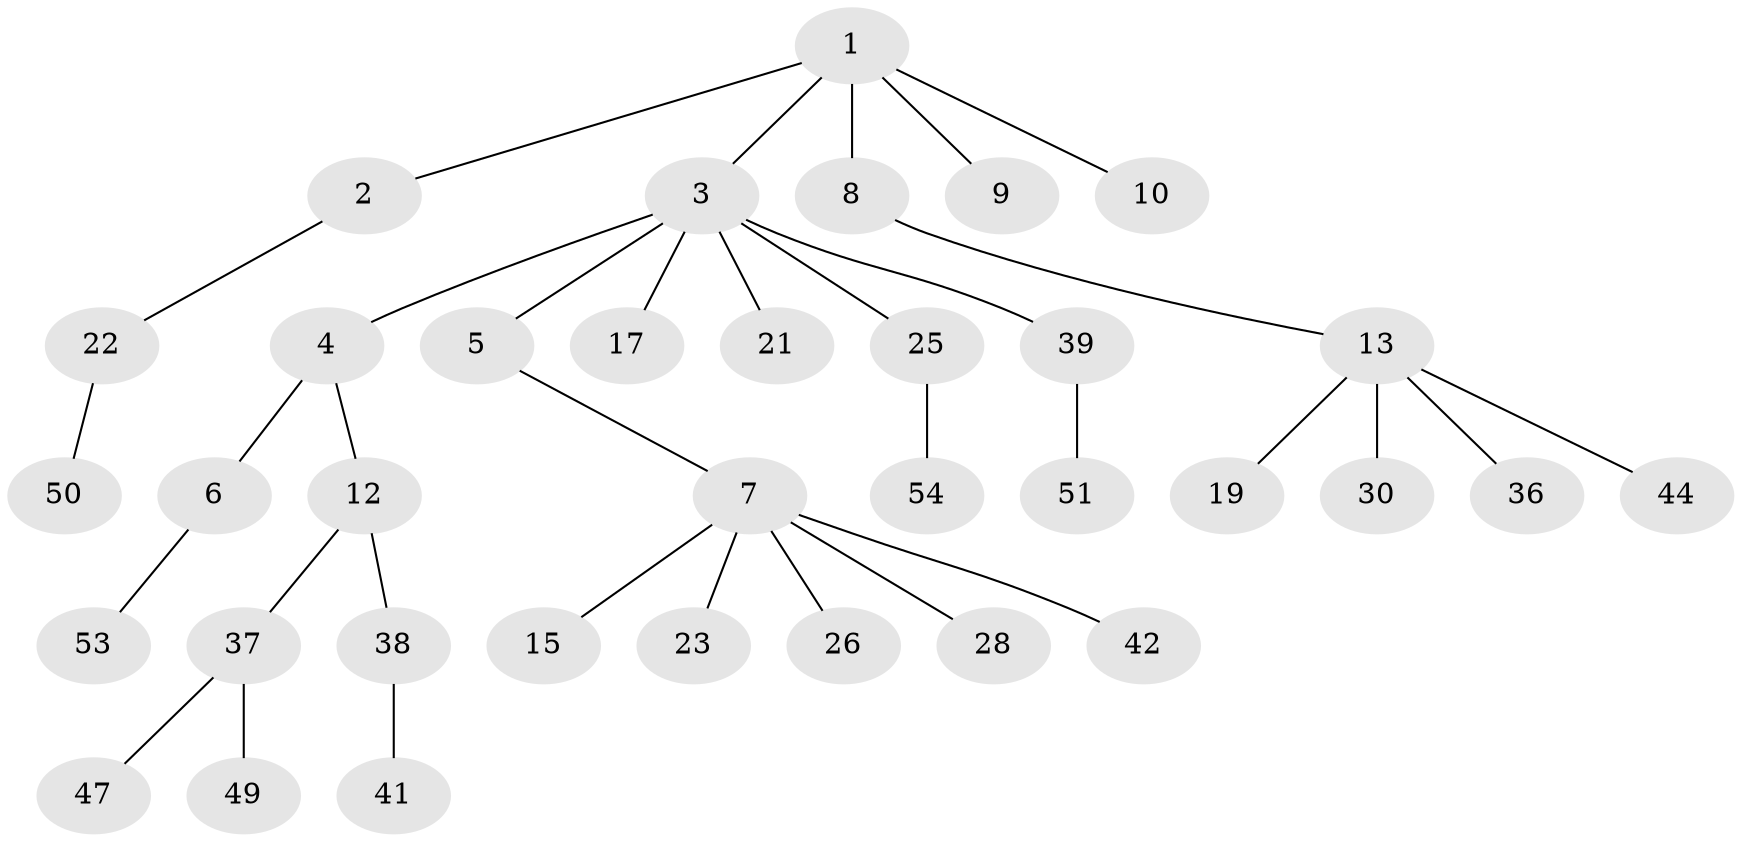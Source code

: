 // original degree distribution, {6: 0.018518518518518517, 3: 0.1111111111111111, 4: 0.1111111111111111, 2: 0.24074074074074073, 5: 0.018518518518518517, 1: 0.5}
// Generated by graph-tools (version 1.1) at 2025/11/02/27/25 16:11:27]
// undirected, 35 vertices, 34 edges
graph export_dot {
graph [start="1"]
  node [color=gray90,style=filled];
  1 [super="+20"];
  2 [super="+24"];
  3 [super="+11"];
  4 [super="+33"];
  5;
  6 [super="+35"];
  7 [super="+14"];
  8 [super="+18"];
  9 [super="+32"];
  10 [super="+40"];
  12 [super="+29"];
  13 [super="+16"];
  15 [super="+34"];
  17;
  19;
  21;
  22 [super="+46"];
  23 [super="+27"];
  25;
  26 [super="+31"];
  28;
  30 [super="+52"];
  36;
  37 [super="+45"];
  38 [super="+48"];
  39 [super="+43"];
  41;
  42;
  44;
  47;
  49;
  50;
  51;
  53;
  54;
  1 -- 2;
  1 -- 3;
  1 -- 8;
  1 -- 9;
  1 -- 10;
  2 -- 22;
  3 -- 4;
  3 -- 5;
  3 -- 17;
  3 -- 21;
  3 -- 39;
  3 -- 25;
  4 -- 6;
  4 -- 12;
  5 -- 7;
  6 -- 53;
  7 -- 15;
  7 -- 26;
  7 -- 42;
  7 -- 28;
  7 -- 23;
  8 -- 13;
  12 -- 38;
  12 -- 37;
  13 -- 30;
  13 -- 44;
  13 -- 19;
  13 -- 36;
  22 -- 50;
  25 -- 54;
  37 -- 47;
  37 -- 49;
  38 -- 41;
  39 -- 51;
}
